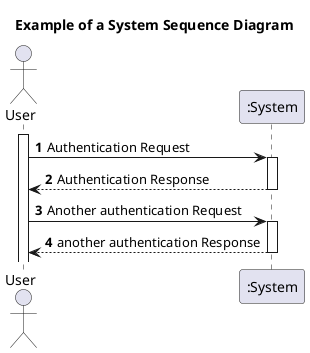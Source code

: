 @startuml
'https://plantuml.com/sequence-diagram

title Example of a System Sequence Diagram

autoactivate on
autonumber

actor "User" as User
participant ":System" as System

activate User

User -> System: Authentication Request
System --> User: Authentication Response

User -> System: Another authentication Request
User <-- System: another authentication Response
@enduml